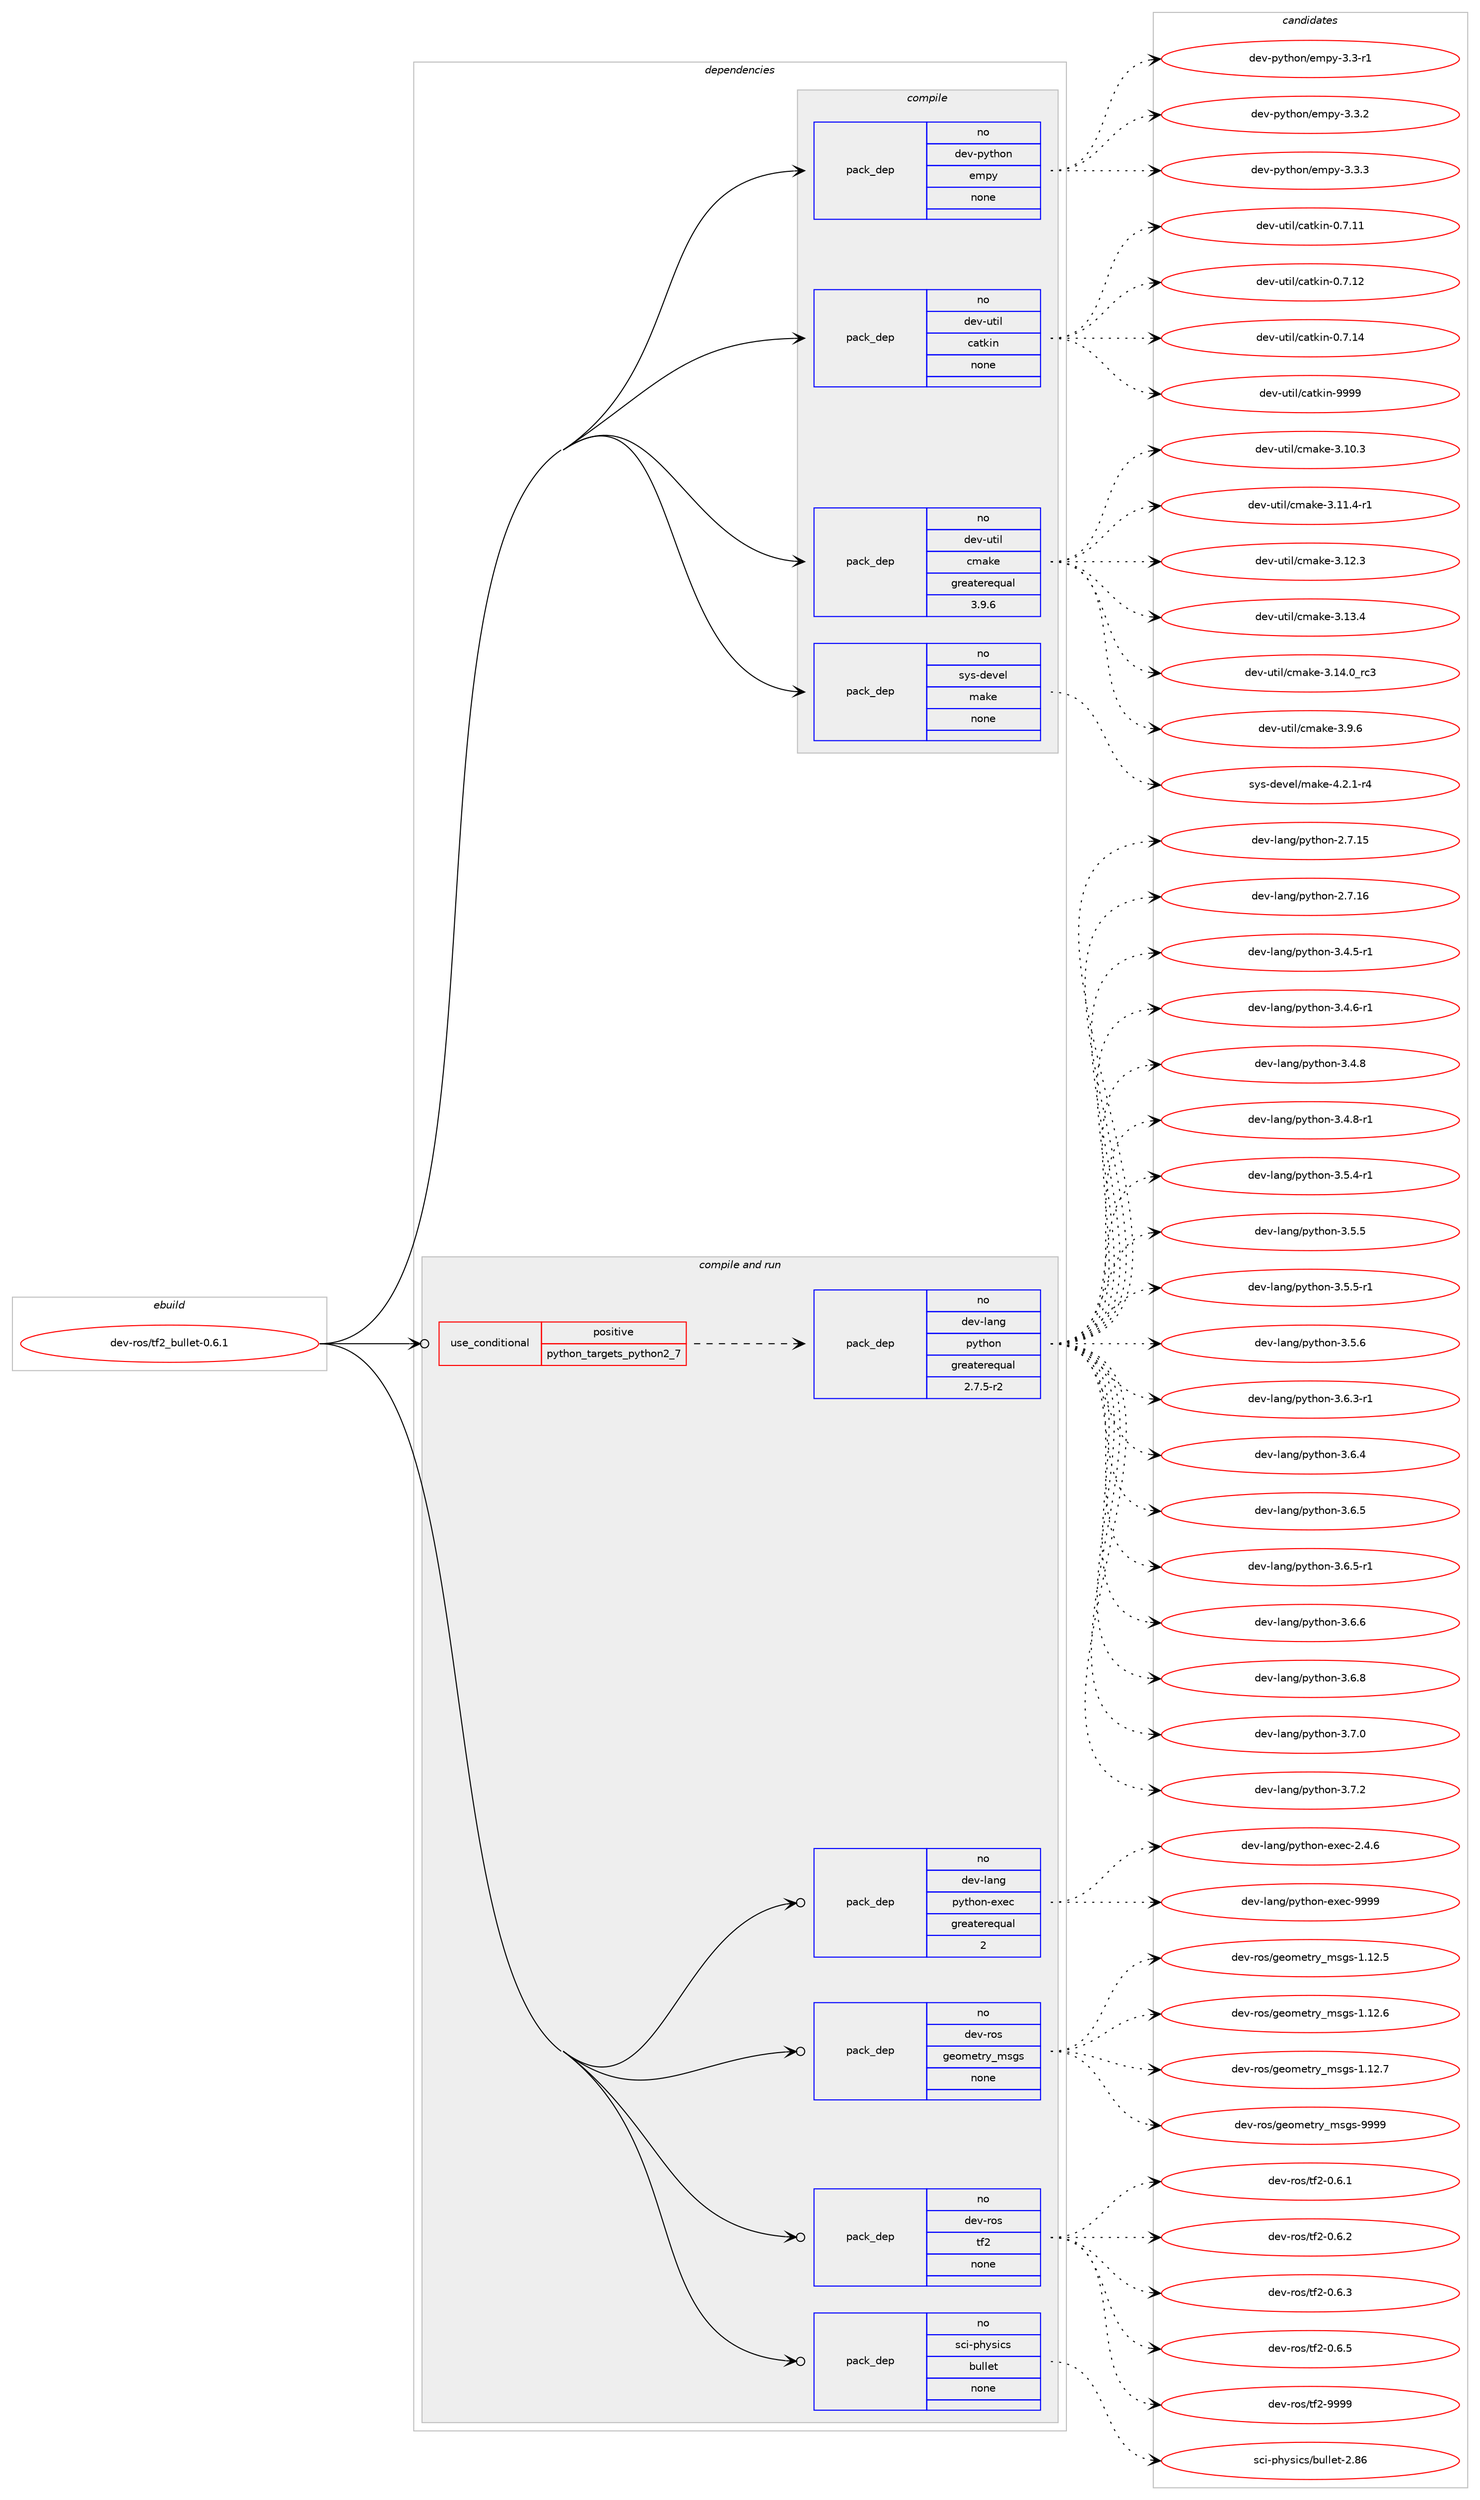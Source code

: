 digraph prolog {

# *************
# Graph options
# *************

newrank=true;
concentrate=true;
compound=true;
graph [rankdir=LR,fontname=Helvetica,fontsize=10,ranksep=1.5];#, ranksep=2.5, nodesep=0.2];
edge  [arrowhead=vee];
node  [fontname=Helvetica,fontsize=10];

# **********
# The ebuild
# **********

subgraph cluster_leftcol {
color=gray;
rank=same;
label=<<i>ebuild</i>>;
id [label="dev-ros/tf2_bullet-0.6.1", color=red, width=4, href="../dev-ros/tf2_bullet-0.6.1.svg"];
}

# ****************
# The dependencies
# ****************

subgraph cluster_midcol {
color=gray;
label=<<i>dependencies</i>>;
subgraph cluster_compile {
fillcolor="#eeeeee";
style=filled;
label=<<i>compile</i>>;
subgraph pack1060181 {
dependency1475084 [label=<<TABLE BORDER="0" CELLBORDER="1" CELLSPACING="0" CELLPADDING="4" WIDTH="220"><TR><TD ROWSPAN="6" CELLPADDING="30">pack_dep</TD></TR><TR><TD WIDTH="110">no</TD></TR><TR><TD>dev-python</TD></TR><TR><TD>empy</TD></TR><TR><TD>none</TD></TR><TR><TD></TD></TR></TABLE>>, shape=none, color=blue];
}
id:e -> dependency1475084:w [weight=20,style="solid",arrowhead="vee"];
subgraph pack1060182 {
dependency1475085 [label=<<TABLE BORDER="0" CELLBORDER="1" CELLSPACING="0" CELLPADDING="4" WIDTH="220"><TR><TD ROWSPAN="6" CELLPADDING="30">pack_dep</TD></TR><TR><TD WIDTH="110">no</TD></TR><TR><TD>dev-util</TD></TR><TR><TD>catkin</TD></TR><TR><TD>none</TD></TR><TR><TD></TD></TR></TABLE>>, shape=none, color=blue];
}
id:e -> dependency1475085:w [weight=20,style="solid",arrowhead="vee"];
subgraph pack1060183 {
dependency1475086 [label=<<TABLE BORDER="0" CELLBORDER="1" CELLSPACING="0" CELLPADDING="4" WIDTH="220"><TR><TD ROWSPAN="6" CELLPADDING="30">pack_dep</TD></TR><TR><TD WIDTH="110">no</TD></TR><TR><TD>dev-util</TD></TR><TR><TD>cmake</TD></TR><TR><TD>greaterequal</TD></TR><TR><TD>3.9.6</TD></TR></TABLE>>, shape=none, color=blue];
}
id:e -> dependency1475086:w [weight=20,style="solid",arrowhead="vee"];
subgraph pack1060184 {
dependency1475087 [label=<<TABLE BORDER="0" CELLBORDER="1" CELLSPACING="0" CELLPADDING="4" WIDTH="220"><TR><TD ROWSPAN="6" CELLPADDING="30">pack_dep</TD></TR><TR><TD WIDTH="110">no</TD></TR><TR><TD>sys-devel</TD></TR><TR><TD>make</TD></TR><TR><TD>none</TD></TR><TR><TD></TD></TR></TABLE>>, shape=none, color=blue];
}
id:e -> dependency1475087:w [weight=20,style="solid",arrowhead="vee"];
}
subgraph cluster_compileandrun {
fillcolor="#eeeeee";
style=filled;
label=<<i>compile and run</i>>;
subgraph cond391513 {
dependency1475088 [label=<<TABLE BORDER="0" CELLBORDER="1" CELLSPACING="0" CELLPADDING="4"><TR><TD ROWSPAN="3" CELLPADDING="10">use_conditional</TD></TR><TR><TD>positive</TD></TR><TR><TD>python_targets_python2_7</TD></TR></TABLE>>, shape=none, color=red];
subgraph pack1060185 {
dependency1475089 [label=<<TABLE BORDER="0" CELLBORDER="1" CELLSPACING="0" CELLPADDING="4" WIDTH="220"><TR><TD ROWSPAN="6" CELLPADDING="30">pack_dep</TD></TR><TR><TD WIDTH="110">no</TD></TR><TR><TD>dev-lang</TD></TR><TR><TD>python</TD></TR><TR><TD>greaterequal</TD></TR><TR><TD>2.7.5-r2</TD></TR></TABLE>>, shape=none, color=blue];
}
dependency1475088:e -> dependency1475089:w [weight=20,style="dashed",arrowhead="vee"];
}
id:e -> dependency1475088:w [weight=20,style="solid",arrowhead="odotvee"];
subgraph pack1060186 {
dependency1475090 [label=<<TABLE BORDER="0" CELLBORDER="1" CELLSPACING="0" CELLPADDING="4" WIDTH="220"><TR><TD ROWSPAN="6" CELLPADDING="30">pack_dep</TD></TR><TR><TD WIDTH="110">no</TD></TR><TR><TD>dev-lang</TD></TR><TR><TD>python-exec</TD></TR><TR><TD>greaterequal</TD></TR><TR><TD>2</TD></TR></TABLE>>, shape=none, color=blue];
}
id:e -> dependency1475090:w [weight=20,style="solid",arrowhead="odotvee"];
subgraph pack1060187 {
dependency1475091 [label=<<TABLE BORDER="0" CELLBORDER="1" CELLSPACING="0" CELLPADDING="4" WIDTH="220"><TR><TD ROWSPAN="6" CELLPADDING="30">pack_dep</TD></TR><TR><TD WIDTH="110">no</TD></TR><TR><TD>dev-ros</TD></TR><TR><TD>geometry_msgs</TD></TR><TR><TD>none</TD></TR><TR><TD></TD></TR></TABLE>>, shape=none, color=blue];
}
id:e -> dependency1475091:w [weight=20,style="solid",arrowhead="odotvee"];
subgraph pack1060188 {
dependency1475092 [label=<<TABLE BORDER="0" CELLBORDER="1" CELLSPACING="0" CELLPADDING="4" WIDTH="220"><TR><TD ROWSPAN="6" CELLPADDING="30">pack_dep</TD></TR><TR><TD WIDTH="110">no</TD></TR><TR><TD>dev-ros</TD></TR><TR><TD>tf2</TD></TR><TR><TD>none</TD></TR><TR><TD></TD></TR></TABLE>>, shape=none, color=blue];
}
id:e -> dependency1475092:w [weight=20,style="solid",arrowhead="odotvee"];
subgraph pack1060189 {
dependency1475093 [label=<<TABLE BORDER="0" CELLBORDER="1" CELLSPACING="0" CELLPADDING="4" WIDTH="220"><TR><TD ROWSPAN="6" CELLPADDING="30">pack_dep</TD></TR><TR><TD WIDTH="110">no</TD></TR><TR><TD>sci-physics</TD></TR><TR><TD>bullet</TD></TR><TR><TD>none</TD></TR><TR><TD></TD></TR></TABLE>>, shape=none, color=blue];
}
id:e -> dependency1475093:w [weight=20,style="solid",arrowhead="odotvee"];
}
subgraph cluster_run {
fillcolor="#eeeeee";
style=filled;
label=<<i>run</i>>;
}
}

# **************
# The candidates
# **************

subgraph cluster_choices {
rank=same;
color=gray;
label=<<i>candidates</i>>;

subgraph choice1060181 {
color=black;
nodesep=1;
choice1001011184511212111610411111047101109112121455146514511449 [label="dev-python/empy-3.3-r1", color=red, width=4,href="../dev-python/empy-3.3-r1.svg"];
choice1001011184511212111610411111047101109112121455146514650 [label="dev-python/empy-3.3.2", color=red, width=4,href="../dev-python/empy-3.3.2.svg"];
choice1001011184511212111610411111047101109112121455146514651 [label="dev-python/empy-3.3.3", color=red, width=4,href="../dev-python/empy-3.3.3.svg"];
dependency1475084:e -> choice1001011184511212111610411111047101109112121455146514511449:w [style=dotted,weight="100"];
dependency1475084:e -> choice1001011184511212111610411111047101109112121455146514650:w [style=dotted,weight="100"];
dependency1475084:e -> choice1001011184511212111610411111047101109112121455146514651:w [style=dotted,weight="100"];
}
subgraph choice1060182 {
color=black;
nodesep=1;
choice1001011184511711610510847999711610710511045484655464949 [label="dev-util/catkin-0.7.11", color=red, width=4,href="../dev-util/catkin-0.7.11.svg"];
choice1001011184511711610510847999711610710511045484655464950 [label="dev-util/catkin-0.7.12", color=red, width=4,href="../dev-util/catkin-0.7.12.svg"];
choice1001011184511711610510847999711610710511045484655464952 [label="dev-util/catkin-0.7.14", color=red, width=4,href="../dev-util/catkin-0.7.14.svg"];
choice100101118451171161051084799971161071051104557575757 [label="dev-util/catkin-9999", color=red, width=4,href="../dev-util/catkin-9999.svg"];
dependency1475085:e -> choice1001011184511711610510847999711610710511045484655464949:w [style=dotted,weight="100"];
dependency1475085:e -> choice1001011184511711610510847999711610710511045484655464950:w [style=dotted,weight="100"];
dependency1475085:e -> choice1001011184511711610510847999711610710511045484655464952:w [style=dotted,weight="100"];
dependency1475085:e -> choice100101118451171161051084799971161071051104557575757:w [style=dotted,weight="100"];
}
subgraph choice1060183 {
color=black;
nodesep=1;
choice1001011184511711610510847991099710710145514649484651 [label="dev-util/cmake-3.10.3", color=red, width=4,href="../dev-util/cmake-3.10.3.svg"];
choice10010111845117116105108479910997107101455146494946524511449 [label="dev-util/cmake-3.11.4-r1", color=red, width=4,href="../dev-util/cmake-3.11.4-r1.svg"];
choice1001011184511711610510847991099710710145514649504651 [label="dev-util/cmake-3.12.3", color=red, width=4,href="../dev-util/cmake-3.12.3.svg"];
choice1001011184511711610510847991099710710145514649514652 [label="dev-util/cmake-3.13.4", color=red, width=4,href="../dev-util/cmake-3.13.4.svg"];
choice1001011184511711610510847991099710710145514649524648951149951 [label="dev-util/cmake-3.14.0_rc3", color=red, width=4,href="../dev-util/cmake-3.14.0_rc3.svg"];
choice10010111845117116105108479910997107101455146574654 [label="dev-util/cmake-3.9.6", color=red, width=4,href="../dev-util/cmake-3.9.6.svg"];
dependency1475086:e -> choice1001011184511711610510847991099710710145514649484651:w [style=dotted,weight="100"];
dependency1475086:e -> choice10010111845117116105108479910997107101455146494946524511449:w [style=dotted,weight="100"];
dependency1475086:e -> choice1001011184511711610510847991099710710145514649504651:w [style=dotted,weight="100"];
dependency1475086:e -> choice1001011184511711610510847991099710710145514649514652:w [style=dotted,weight="100"];
dependency1475086:e -> choice1001011184511711610510847991099710710145514649524648951149951:w [style=dotted,weight="100"];
dependency1475086:e -> choice10010111845117116105108479910997107101455146574654:w [style=dotted,weight="100"];
}
subgraph choice1060184 {
color=black;
nodesep=1;
choice1151211154510010111810110847109971071014552465046494511452 [label="sys-devel/make-4.2.1-r4", color=red, width=4,href="../sys-devel/make-4.2.1-r4.svg"];
dependency1475087:e -> choice1151211154510010111810110847109971071014552465046494511452:w [style=dotted,weight="100"];
}
subgraph choice1060185 {
color=black;
nodesep=1;
choice10010111845108971101034711212111610411111045504655464953 [label="dev-lang/python-2.7.15", color=red, width=4,href="../dev-lang/python-2.7.15.svg"];
choice10010111845108971101034711212111610411111045504655464954 [label="dev-lang/python-2.7.16", color=red, width=4,href="../dev-lang/python-2.7.16.svg"];
choice1001011184510897110103471121211161041111104551465246534511449 [label="dev-lang/python-3.4.5-r1", color=red, width=4,href="../dev-lang/python-3.4.5-r1.svg"];
choice1001011184510897110103471121211161041111104551465246544511449 [label="dev-lang/python-3.4.6-r1", color=red, width=4,href="../dev-lang/python-3.4.6-r1.svg"];
choice100101118451089711010347112121116104111110455146524656 [label="dev-lang/python-3.4.8", color=red, width=4,href="../dev-lang/python-3.4.8.svg"];
choice1001011184510897110103471121211161041111104551465246564511449 [label="dev-lang/python-3.4.8-r1", color=red, width=4,href="../dev-lang/python-3.4.8-r1.svg"];
choice1001011184510897110103471121211161041111104551465346524511449 [label="dev-lang/python-3.5.4-r1", color=red, width=4,href="../dev-lang/python-3.5.4-r1.svg"];
choice100101118451089711010347112121116104111110455146534653 [label="dev-lang/python-3.5.5", color=red, width=4,href="../dev-lang/python-3.5.5.svg"];
choice1001011184510897110103471121211161041111104551465346534511449 [label="dev-lang/python-3.5.5-r1", color=red, width=4,href="../dev-lang/python-3.5.5-r1.svg"];
choice100101118451089711010347112121116104111110455146534654 [label="dev-lang/python-3.5.6", color=red, width=4,href="../dev-lang/python-3.5.6.svg"];
choice1001011184510897110103471121211161041111104551465446514511449 [label="dev-lang/python-3.6.3-r1", color=red, width=4,href="../dev-lang/python-3.6.3-r1.svg"];
choice100101118451089711010347112121116104111110455146544652 [label="dev-lang/python-3.6.4", color=red, width=4,href="../dev-lang/python-3.6.4.svg"];
choice100101118451089711010347112121116104111110455146544653 [label="dev-lang/python-3.6.5", color=red, width=4,href="../dev-lang/python-3.6.5.svg"];
choice1001011184510897110103471121211161041111104551465446534511449 [label="dev-lang/python-3.6.5-r1", color=red, width=4,href="../dev-lang/python-3.6.5-r1.svg"];
choice100101118451089711010347112121116104111110455146544654 [label="dev-lang/python-3.6.6", color=red, width=4,href="../dev-lang/python-3.6.6.svg"];
choice100101118451089711010347112121116104111110455146544656 [label="dev-lang/python-3.6.8", color=red, width=4,href="../dev-lang/python-3.6.8.svg"];
choice100101118451089711010347112121116104111110455146554648 [label="dev-lang/python-3.7.0", color=red, width=4,href="../dev-lang/python-3.7.0.svg"];
choice100101118451089711010347112121116104111110455146554650 [label="dev-lang/python-3.7.2", color=red, width=4,href="../dev-lang/python-3.7.2.svg"];
dependency1475089:e -> choice10010111845108971101034711212111610411111045504655464953:w [style=dotted,weight="100"];
dependency1475089:e -> choice10010111845108971101034711212111610411111045504655464954:w [style=dotted,weight="100"];
dependency1475089:e -> choice1001011184510897110103471121211161041111104551465246534511449:w [style=dotted,weight="100"];
dependency1475089:e -> choice1001011184510897110103471121211161041111104551465246544511449:w [style=dotted,weight="100"];
dependency1475089:e -> choice100101118451089711010347112121116104111110455146524656:w [style=dotted,weight="100"];
dependency1475089:e -> choice1001011184510897110103471121211161041111104551465246564511449:w [style=dotted,weight="100"];
dependency1475089:e -> choice1001011184510897110103471121211161041111104551465346524511449:w [style=dotted,weight="100"];
dependency1475089:e -> choice100101118451089711010347112121116104111110455146534653:w [style=dotted,weight="100"];
dependency1475089:e -> choice1001011184510897110103471121211161041111104551465346534511449:w [style=dotted,weight="100"];
dependency1475089:e -> choice100101118451089711010347112121116104111110455146534654:w [style=dotted,weight="100"];
dependency1475089:e -> choice1001011184510897110103471121211161041111104551465446514511449:w [style=dotted,weight="100"];
dependency1475089:e -> choice100101118451089711010347112121116104111110455146544652:w [style=dotted,weight="100"];
dependency1475089:e -> choice100101118451089711010347112121116104111110455146544653:w [style=dotted,weight="100"];
dependency1475089:e -> choice1001011184510897110103471121211161041111104551465446534511449:w [style=dotted,weight="100"];
dependency1475089:e -> choice100101118451089711010347112121116104111110455146544654:w [style=dotted,weight="100"];
dependency1475089:e -> choice100101118451089711010347112121116104111110455146544656:w [style=dotted,weight="100"];
dependency1475089:e -> choice100101118451089711010347112121116104111110455146554648:w [style=dotted,weight="100"];
dependency1475089:e -> choice100101118451089711010347112121116104111110455146554650:w [style=dotted,weight="100"];
}
subgraph choice1060186 {
color=black;
nodesep=1;
choice1001011184510897110103471121211161041111104510112010199455046524654 [label="dev-lang/python-exec-2.4.6", color=red, width=4,href="../dev-lang/python-exec-2.4.6.svg"];
choice10010111845108971101034711212111610411111045101120101994557575757 [label="dev-lang/python-exec-9999", color=red, width=4,href="../dev-lang/python-exec-9999.svg"];
dependency1475090:e -> choice1001011184510897110103471121211161041111104510112010199455046524654:w [style=dotted,weight="100"];
dependency1475090:e -> choice10010111845108971101034711212111610411111045101120101994557575757:w [style=dotted,weight="100"];
}
subgraph choice1060187 {
color=black;
nodesep=1;
choice10010111845114111115471031011111091011161141219510911510311545494649504653 [label="dev-ros/geometry_msgs-1.12.5", color=red, width=4,href="../dev-ros/geometry_msgs-1.12.5.svg"];
choice10010111845114111115471031011111091011161141219510911510311545494649504654 [label="dev-ros/geometry_msgs-1.12.6", color=red, width=4,href="../dev-ros/geometry_msgs-1.12.6.svg"];
choice10010111845114111115471031011111091011161141219510911510311545494649504655 [label="dev-ros/geometry_msgs-1.12.7", color=red, width=4,href="../dev-ros/geometry_msgs-1.12.7.svg"];
choice1001011184511411111547103101111109101116114121951091151031154557575757 [label="dev-ros/geometry_msgs-9999", color=red, width=4,href="../dev-ros/geometry_msgs-9999.svg"];
dependency1475091:e -> choice10010111845114111115471031011111091011161141219510911510311545494649504653:w [style=dotted,weight="100"];
dependency1475091:e -> choice10010111845114111115471031011111091011161141219510911510311545494649504654:w [style=dotted,weight="100"];
dependency1475091:e -> choice10010111845114111115471031011111091011161141219510911510311545494649504655:w [style=dotted,weight="100"];
dependency1475091:e -> choice1001011184511411111547103101111109101116114121951091151031154557575757:w [style=dotted,weight="100"];
}
subgraph choice1060188 {
color=black;
nodesep=1;
choice100101118451141111154711610250454846544649 [label="dev-ros/tf2-0.6.1", color=red, width=4,href="../dev-ros/tf2-0.6.1.svg"];
choice100101118451141111154711610250454846544650 [label="dev-ros/tf2-0.6.2", color=red, width=4,href="../dev-ros/tf2-0.6.2.svg"];
choice100101118451141111154711610250454846544651 [label="dev-ros/tf2-0.6.3", color=red, width=4,href="../dev-ros/tf2-0.6.3.svg"];
choice100101118451141111154711610250454846544653 [label="dev-ros/tf2-0.6.5", color=red, width=4,href="../dev-ros/tf2-0.6.5.svg"];
choice1001011184511411111547116102504557575757 [label="dev-ros/tf2-9999", color=red, width=4,href="../dev-ros/tf2-9999.svg"];
dependency1475092:e -> choice100101118451141111154711610250454846544649:w [style=dotted,weight="100"];
dependency1475092:e -> choice100101118451141111154711610250454846544650:w [style=dotted,weight="100"];
dependency1475092:e -> choice100101118451141111154711610250454846544651:w [style=dotted,weight="100"];
dependency1475092:e -> choice100101118451141111154711610250454846544653:w [style=dotted,weight="100"];
dependency1475092:e -> choice1001011184511411111547116102504557575757:w [style=dotted,weight="100"];
}
subgraph choice1060189 {
color=black;
nodesep=1;
choice11599105451121041211151059911547981171081081011164550465654 [label="sci-physics/bullet-2.86", color=red, width=4,href="../sci-physics/bullet-2.86.svg"];
dependency1475093:e -> choice11599105451121041211151059911547981171081081011164550465654:w [style=dotted,weight="100"];
}
}

}
